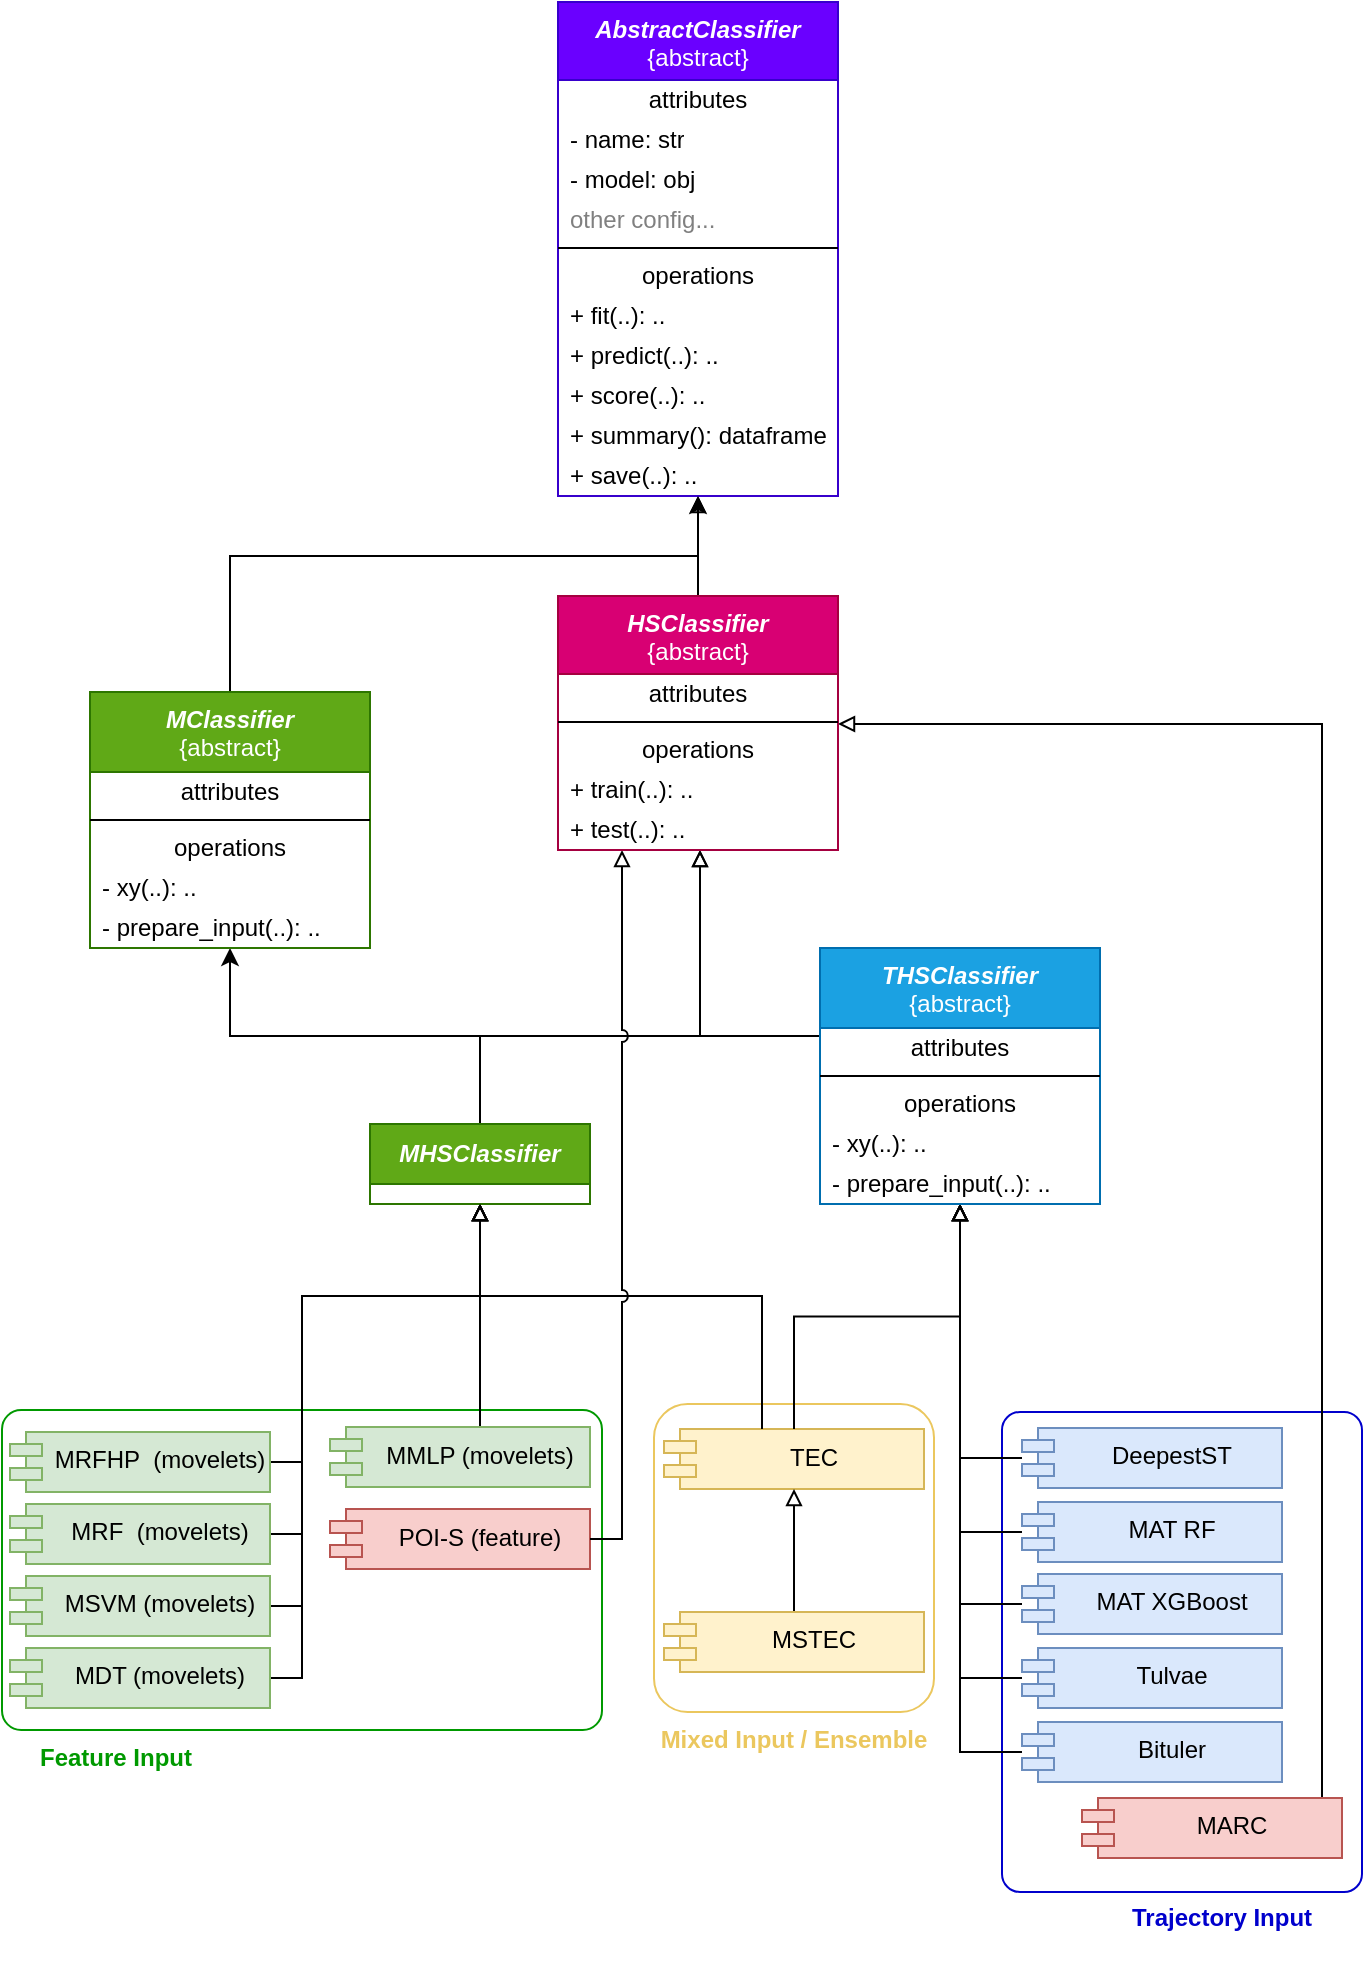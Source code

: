 <mxfile version="24.5.2" type="device">
  <diagram name="Página-1" id="LP61a83jaEKIH1iY9CxV">
    <mxGraphModel dx="-461" dy="769" grid="1" gridSize="10" guides="1" tooltips="1" connect="1" arrows="1" fold="1" page="1" pageScale="1" pageWidth="827" pageHeight="1169" math="0" shadow="0">
      <root>
        <mxCell id="0" />
        <mxCell id="1" parent="0" />
        <mxCell id="93U6ZKneUZhr06-tZO5o-1" value="&lt;h4&gt;Trajectory Input&lt;/h4&gt;" style="rounded=1;whiteSpace=wrap;html=1;fillColor=none;verticalAlign=top;labelPosition=right;verticalLabelPosition=bottom;align=left;spacing=-15;spacingTop=0;spacingLeft=-100;spacingRight=0;fontColor=#0000CC;labelBorderColor=none;strokeColor=#0000CC;arcSize=5;" vertex="1" parent="1">
          <mxGeometry x="2220" y="718" width="180" height="240" as="geometry" />
        </mxCell>
        <mxCell id="93U6ZKneUZhr06-tZO5o-2" value="&lt;h4&gt;Mixed Input / Ensemble&lt;/h4&gt;" style="rounded=1;whiteSpace=wrap;html=1;fillColor=none;verticalAlign=top;labelPosition=center;verticalLabelPosition=bottom;align=center;spacing=-15;spacingTop=1;spacingLeft=0;spacingRight=0;fontColor=#EBC75E;labelBorderColor=none;strokeColor=#EBC75E;arcSize=12;" vertex="1" parent="1">
          <mxGeometry x="2046" y="714" width="140" height="154" as="geometry" />
        </mxCell>
        <mxCell id="93U6ZKneUZhr06-tZO5o-3" value="&lt;h4&gt;Feature Input&lt;/h4&gt;" style="rounded=1;whiteSpace=wrap;html=1;fillColor=none;verticalAlign=top;labelPosition=left;verticalLabelPosition=bottom;align=right;spacing=-15;spacingTop=1;spacingLeft=0;spacingRight=-80;fontColor=#009900;labelBorderColor=none;strokeColor=#009900;arcSize=6;" vertex="1" parent="1">
          <mxGeometry x="1720" y="717" width="300" height="160" as="geometry" />
        </mxCell>
        <mxCell id="93U6ZKneUZhr06-tZO5o-4" style="edgeStyle=orthogonalEdgeStyle;rounded=0;orthogonalLoop=1;jettySize=auto;html=1;endArrow=block;endFill=0;" edge="1" parent="1" source="93U6ZKneUZhr06-tZO5o-5" target="93U6ZKneUZhr06-tZO5o-29">
          <mxGeometry relative="1" as="geometry">
            <Array as="points">
              <mxPoint x="1959" y="680" />
              <mxPoint x="1959" y="680" />
            </Array>
          </mxGeometry>
        </mxCell>
        <mxCell id="93U6ZKneUZhr06-tZO5o-5" value="MMLP (movelets)" style="shape=module;align=left;spacingLeft=20;align=center;verticalAlign=top;whiteSpace=wrap;html=1;jettyWidth=16;jettyHeight=6;fillColor=#d5e8d4;strokeColor=#82b366;" vertex="1" parent="1">
          <mxGeometry x="1884" y="725.5" width="130" height="30" as="geometry" />
        </mxCell>
        <mxCell id="93U6ZKneUZhr06-tZO5o-6" value="TEC" style="shape=module;align=left;spacingLeft=20;align=center;verticalAlign=top;whiteSpace=wrap;html=1;jettyWidth=16;jettyHeight=6;fillColor=#fff2cc;strokeColor=#d6b656;" vertex="1" parent="1">
          <mxGeometry x="2051" y="726.5" width="130" height="30" as="geometry" />
        </mxCell>
        <mxCell id="93U6ZKneUZhr06-tZO5o-8" value="POI-S (feature)" style="shape=module;align=left;spacingLeft=20;align=center;verticalAlign=top;whiteSpace=wrap;html=1;jettyWidth=16;jettyHeight=6;fillColor=#f8cecc;strokeColor=#b85450;" vertex="1" parent="1">
          <mxGeometry x="1884" y="766.5" width="130" height="30" as="geometry" />
        </mxCell>
        <mxCell id="93U6ZKneUZhr06-tZO5o-9" style="edgeStyle=orthogonalEdgeStyle;rounded=0;orthogonalLoop=1;jettySize=auto;html=1;endArrow=block;endFill=0;" edge="1" parent="1" source="93U6ZKneUZhr06-tZO5o-10" target="93U6ZKneUZhr06-tZO5o-56">
          <mxGeometry relative="1" as="geometry">
            <Array as="points">
              <mxPoint x="2380" y="374" />
            </Array>
          </mxGeometry>
        </mxCell>
        <mxCell id="93U6ZKneUZhr06-tZO5o-10" value="MARC" style="shape=module;align=left;spacingLeft=20;align=center;verticalAlign=top;whiteSpace=wrap;html=1;jettyWidth=16;jettyHeight=6;fillColor=#f8cecc;strokeColor=#b85450;" vertex="1" parent="1">
          <mxGeometry x="2260" y="911" width="130" height="30" as="geometry" />
        </mxCell>
        <mxCell id="93U6ZKneUZhr06-tZO5o-11" style="edgeStyle=orthogonalEdgeStyle;rounded=0;orthogonalLoop=1;jettySize=auto;html=1;endArrow=block;endFill=0;" edge="1" parent="1" source="93U6ZKneUZhr06-tZO5o-12" target="93U6ZKneUZhr06-tZO5o-29">
          <mxGeometry relative="1" as="geometry">
            <Array as="points">
              <mxPoint x="1870" y="743" />
              <mxPoint x="1870" y="660" />
              <mxPoint x="1959" y="660" />
            </Array>
          </mxGeometry>
        </mxCell>
        <mxCell id="93U6ZKneUZhr06-tZO5o-12" value="MRFHP&amp;nbsp; (movelets)" style="shape=module;align=left;spacingLeft=20;align=center;verticalAlign=top;whiteSpace=wrap;html=1;jettyWidth=16;jettyHeight=6;fillColor=#d5e8d4;strokeColor=#82b366;" vertex="1" parent="1">
          <mxGeometry x="1724" y="728" width="130" height="30" as="geometry" />
        </mxCell>
        <mxCell id="93U6ZKneUZhr06-tZO5o-13" style="edgeStyle=orthogonalEdgeStyle;rounded=0;orthogonalLoop=1;jettySize=auto;html=1;endArrow=block;endFill=0;" edge="1" parent="1" source="93U6ZKneUZhr06-tZO5o-35" target="93U6ZKneUZhr06-tZO5o-29">
          <mxGeometry relative="1" as="geometry">
            <Array as="points">
              <mxPoint x="1870" y="779" />
              <mxPoint x="1870" y="660" />
              <mxPoint x="1959" y="660" />
            </Array>
          </mxGeometry>
        </mxCell>
        <mxCell id="93U6ZKneUZhr06-tZO5o-14" style="edgeStyle=orthogonalEdgeStyle;rounded=0;orthogonalLoop=1;jettySize=auto;html=1;endArrow=block;endFill=0;" edge="1" parent="1" source="93U6ZKneUZhr06-tZO5o-15" target="93U6ZKneUZhr06-tZO5o-29">
          <mxGeometry relative="1" as="geometry">
            <Array as="points">
              <mxPoint x="1870" y="815" />
              <mxPoint x="1870" y="660" />
              <mxPoint x="1959" y="660" />
            </Array>
          </mxGeometry>
        </mxCell>
        <mxCell id="93U6ZKneUZhr06-tZO5o-15" value="MSVM&amp;nbsp;(movelets)" style="shape=module;align=left;spacingLeft=20;align=center;verticalAlign=top;whiteSpace=wrap;html=1;jettyWidth=16;jettyHeight=6;fillColor=#d5e8d4;strokeColor=#82b366;" vertex="1" parent="1">
          <mxGeometry x="1724" y="800" width="130" height="30" as="geometry" />
        </mxCell>
        <mxCell id="93U6ZKneUZhr06-tZO5o-16" style="edgeStyle=orthogonalEdgeStyle;rounded=0;orthogonalLoop=1;jettySize=auto;html=1;endArrow=block;endFill=0;" edge="1" parent="1" source="93U6ZKneUZhr06-tZO5o-17" target="93U6ZKneUZhr06-tZO5o-65">
          <mxGeometry relative="1" as="geometry">
            <Array as="points">
              <mxPoint x="2199" y="741" />
            </Array>
          </mxGeometry>
        </mxCell>
        <mxCell id="93U6ZKneUZhr06-tZO5o-17" value="DeepestST" style="shape=module;align=left;spacingLeft=20;align=center;verticalAlign=top;whiteSpace=wrap;html=1;jettyWidth=16;jettyHeight=6;fillColor=#dae8fc;strokeColor=#6c8ebf;" vertex="1" parent="1">
          <mxGeometry x="2230" y="726" width="130" height="30" as="geometry" />
        </mxCell>
        <mxCell id="93U6ZKneUZhr06-tZO5o-18" style="edgeStyle=orthogonalEdgeStyle;rounded=0;orthogonalLoop=1;jettySize=auto;html=1;endArrow=block;endFill=0;" edge="1" parent="1" source="93U6ZKneUZhr06-tZO5o-19" target="93U6ZKneUZhr06-tZO5o-65">
          <mxGeometry relative="1" as="geometry">
            <Array as="points">
              <mxPoint x="2199" y="778" />
            </Array>
          </mxGeometry>
        </mxCell>
        <mxCell id="93U6ZKneUZhr06-tZO5o-19" value="MAT RF" style="shape=module;align=left;spacingLeft=20;align=center;verticalAlign=top;whiteSpace=wrap;html=1;jettyWidth=16;jettyHeight=6;fillColor=#dae8fc;strokeColor=#6c8ebf;" vertex="1" parent="1">
          <mxGeometry x="2230" y="763" width="130" height="30" as="geometry" />
        </mxCell>
        <mxCell id="93U6ZKneUZhr06-tZO5o-20" style="edgeStyle=orthogonalEdgeStyle;rounded=0;orthogonalLoop=1;jettySize=auto;html=1;endArrow=block;endFill=0;" edge="1" parent="1" source="93U6ZKneUZhr06-tZO5o-21" target="93U6ZKneUZhr06-tZO5o-65">
          <mxGeometry relative="1" as="geometry">
            <Array as="points">
              <mxPoint x="2199" y="814" />
            </Array>
          </mxGeometry>
        </mxCell>
        <mxCell id="93U6ZKneUZhr06-tZO5o-21" value="MAT XGBoost" style="shape=module;align=left;spacingLeft=20;align=center;verticalAlign=top;whiteSpace=wrap;html=1;jettyWidth=16;jettyHeight=6;fillColor=#dae8fc;strokeColor=#6c8ebf;" vertex="1" parent="1">
          <mxGeometry x="2230" y="799" width="130" height="30" as="geometry" />
        </mxCell>
        <mxCell id="93U6ZKneUZhr06-tZO5o-22" style="edgeStyle=orthogonalEdgeStyle;rounded=0;orthogonalLoop=1;jettySize=auto;html=1;endArrow=block;endFill=0;" edge="1" parent="1" source="93U6ZKneUZhr06-tZO5o-23" target="93U6ZKneUZhr06-tZO5o-65">
          <mxGeometry relative="1" as="geometry">
            <Array as="points">
              <mxPoint x="2199" y="851" />
            </Array>
          </mxGeometry>
        </mxCell>
        <mxCell id="93U6ZKneUZhr06-tZO5o-23" value="Tulvae" style="shape=module;align=left;spacingLeft=20;align=center;verticalAlign=top;whiteSpace=wrap;html=1;jettyWidth=16;jettyHeight=6;fillColor=#dae8fc;strokeColor=#6c8ebf;" vertex="1" parent="1">
          <mxGeometry x="2230" y="836" width="130" height="30" as="geometry" />
        </mxCell>
        <mxCell id="93U6ZKneUZhr06-tZO5o-24" style="edgeStyle=orthogonalEdgeStyle;rounded=0;orthogonalLoop=1;jettySize=auto;html=1;endArrow=block;endFill=0;" edge="1" parent="1" source="93U6ZKneUZhr06-tZO5o-25" target="93U6ZKneUZhr06-tZO5o-65">
          <mxGeometry relative="1" as="geometry">
            <Array as="points">
              <mxPoint x="2199" y="888" />
            </Array>
          </mxGeometry>
        </mxCell>
        <mxCell id="93U6ZKneUZhr06-tZO5o-25" value="Bituler" style="shape=module;align=left;spacingLeft=20;align=center;verticalAlign=top;whiteSpace=wrap;html=1;jettyWidth=16;jettyHeight=6;fillColor=#dae8fc;strokeColor=#6c8ebf;" vertex="1" parent="1">
          <mxGeometry x="2230" y="873" width="130" height="30" as="geometry" />
        </mxCell>
        <mxCell id="93U6ZKneUZhr06-tZO5o-26" style="edgeStyle=orthogonalEdgeStyle;rounded=0;orthogonalLoop=1;jettySize=auto;html=1;endArrow=block;endFill=0;" edge="1" parent="1" source="93U6ZKneUZhr06-tZO5o-56" target="93U6ZKneUZhr06-tZO5o-40">
          <mxGeometry relative="1" as="geometry" />
        </mxCell>
        <mxCell id="93U6ZKneUZhr06-tZO5o-28" style="edgeStyle=orthogonalEdgeStyle;rounded=0;orthogonalLoop=1;jettySize=auto;html=1;endArrow=block;endFill=0;" edge="1" parent="1" source="93U6ZKneUZhr06-tZO5o-29" target="93U6ZKneUZhr06-tZO5o-56">
          <mxGeometry relative="1" as="geometry">
            <Array as="points">
              <mxPoint x="1959" y="530" />
              <mxPoint x="2069" y="530" />
              <mxPoint x="2069" y="334" />
            </Array>
          </mxGeometry>
        </mxCell>
        <mxCell id="93U6ZKneUZhr06-tZO5o-80" style="edgeStyle=orthogonalEdgeStyle;rounded=0;orthogonalLoop=1;jettySize=auto;html=1;" edge="1" parent="1" source="93U6ZKneUZhr06-tZO5o-29" target="93U6ZKneUZhr06-tZO5o-74">
          <mxGeometry relative="1" as="geometry" />
        </mxCell>
        <mxCell id="93U6ZKneUZhr06-tZO5o-29" value="MHSClassifier" style="swimlane;fontStyle=3;childLayout=stackLayout;horizontal=1;startSize=30;horizontalStack=0;resizeParent=1;resizeParentMax=0;resizeLast=0;collapsible=1;marginBottom=0;whiteSpace=wrap;html=1;fillColor=#60a917;fontColor=#ffffff;strokeColor=#2D7600;" vertex="1" parent="1">
          <mxGeometry x="1904" y="574" width="110" height="40" as="geometry" />
        </mxCell>
        <mxCell id="93U6ZKneUZhr06-tZO5o-31" style="edgeStyle=orthogonalEdgeStyle;rounded=0;orthogonalLoop=1;jettySize=auto;html=1;endArrow=block;endFill=0;" edge="1" parent="1" source="93U6ZKneUZhr06-tZO5o-65" target="93U6ZKneUZhr06-tZO5o-56">
          <mxGeometry relative="1" as="geometry">
            <Array as="points">
              <mxPoint x="2069" y="530" />
            </Array>
          </mxGeometry>
        </mxCell>
        <mxCell id="93U6ZKneUZhr06-tZO5o-33" style="edgeStyle=orthogonalEdgeStyle;rounded=0;orthogonalLoop=1;jettySize=auto;html=1;endArrow=block;endFill=0;" edge="1" parent="1" source="93U6ZKneUZhr06-tZO5o-34" target="93U6ZKneUZhr06-tZO5o-29">
          <mxGeometry relative="1" as="geometry">
            <Array as="points">
              <mxPoint x="1870" y="851" />
              <mxPoint x="1870" y="660" />
              <mxPoint x="1959" y="660" />
            </Array>
          </mxGeometry>
        </mxCell>
        <mxCell id="93U6ZKneUZhr06-tZO5o-34" value="MDT (movelets)" style="shape=module;align=left;spacingLeft=20;align=center;verticalAlign=top;whiteSpace=wrap;html=1;jettyWidth=16;jettyHeight=6;fillColor=#d5e8d4;strokeColor=#82b366;" vertex="1" parent="1">
          <mxGeometry x="1724" y="836" width="130" height="30" as="geometry" />
        </mxCell>
        <mxCell id="93U6ZKneUZhr06-tZO5o-35" value="MRF&amp;nbsp; (movelets)" style="shape=module;align=left;spacingLeft=20;align=center;verticalAlign=top;whiteSpace=wrap;html=1;jettyWidth=16;jettyHeight=6;fillColor=#d5e8d4;strokeColor=#82b366;" vertex="1" parent="1">
          <mxGeometry x="1724" y="764" width="130" height="30" as="geometry" />
        </mxCell>
        <mxCell id="93U6ZKneUZhr06-tZO5o-36" style="edgeStyle=orthogonalEdgeStyle;rounded=0;orthogonalLoop=1;jettySize=auto;html=1;endArrow=block;endFill=0;" edge="1" parent="1" source="93U6ZKneUZhr06-tZO5o-6" target="93U6ZKneUZhr06-tZO5o-65">
          <mxGeometry relative="1" as="geometry" />
        </mxCell>
        <mxCell id="93U6ZKneUZhr06-tZO5o-37" style="edgeStyle=orthogonalEdgeStyle;rounded=0;orthogonalLoop=1;jettySize=auto;html=1;endArrow=block;endFill=0;" edge="1" parent="1" source="93U6ZKneUZhr06-tZO5o-6" target="93U6ZKneUZhr06-tZO5o-29">
          <mxGeometry relative="1" as="geometry">
            <Array as="points">
              <mxPoint x="2100" y="660" />
              <mxPoint x="1959" y="660" />
            </Array>
          </mxGeometry>
        </mxCell>
        <mxCell id="93U6ZKneUZhr06-tZO5o-38" style="edgeStyle=orthogonalEdgeStyle;rounded=0;orthogonalLoop=1;jettySize=auto;html=1;endArrow=block;endFill=0;" edge="1" parent="1" source="93U6ZKneUZhr06-tZO5o-39" target="93U6ZKneUZhr06-tZO5o-6">
          <mxGeometry relative="1" as="geometry" />
        </mxCell>
        <mxCell id="93U6ZKneUZhr06-tZO5o-39" value="MSTEC" style="shape=module;align=left;spacingLeft=20;align=center;verticalAlign=top;whiteSpace=wrap;html=1;jettyWidth=16;jettyHeight=6;fillColor=#fff2cc;strokeColor=#d6b656;" vertex="1" parent="1">
          <mxGeometry x="2051" y="818" width="130" height="30" as="geometry" />
        </mxCell>
        <mxCell id="93U6ZKneUZhr06-tZO5o-7" style="edgeStyle=orthogonalEdgeStyle;rounded=0;orthogonalLoop=1;jettySize=auto;html=1;endArrow=block;endFill=0;jumpStyle=arc;" edge="1" parent="1" source="93U6ZKneUZhr06-tZO5o-8" target="93U6ZKneUZhr06-tZO5o-56">
          <mxGeometry relative="1" as="geometry">
            <Array as="points">
              <mxPoint x="2030" y="782" />
              <mxPoint x="2030" y="334" />
            </Array>
          </mxGeometry>
        </mxCell>
        <mxCell id="93U6ZKneUZhr06-tZO5o-40" value="&lt;span style=&quot;font-style: italic; font-weight: 700;&quot;&gt;AbstractClassifier&lt;/span&gt;&lt;br&gt;{abstract}" style="swimlane;fontStyle=0;align=center;verticalAlign=top;childLayout=stackLayout;horizontal=1;startSize=39;horizontalStack=0;resizeParent=1;resizeParentMax=0;resizeLast=0;collapsible=0;marginBottom=0;html=1;whiteSpace=wrap;fillColor=#6a00ff;fontColor=#ffffff;strokeColor=#3700CC;" vertex="1" parent="1">
          <mxGeometry x="1998" y="13" width="140" height="247" as="geometry" />
        </mxCell>
        <mxCell id="93U6ZKneUZhr06-tZO5o-41" value="attributes" style="text;html=1;strokeColor=none;fillColor=none;align=center;verticalAlign=middle;spacingLeft=4;spacingRight=4;overflow=hidden;rotatable=0;points=[[0,0.5],[1,0.5]];portConstraint=eastwest;whiteSpace=wrap;" vertex="1" parent="93U6ZKneUZhr06-tZO5o-40">
          <mxGeometry y="39" width="140" height="20" as="geometry" />
        </mxCell>
        <mxCell id="93U6ZKneUZhr06-tZO5o-42" value="- name: str" style="text;html=1;strokeColor=none;fillColor=none;align=left;verticalAlign=middle;spacingLeft=4;spacingRight=4;overflow=hidden;rotatable=0;points=[[0,0.5],[1,0.5]];portConstraint=eastwest;whiteSpace=wrap;" vertex="1" parent="93U6ZKneUZhr06-tZO5o-40">
          <mxGeometry y="59" width="140" height="20" as="geometry" />
        </mxCell>
        <mxCell id="93U6ZKneUZhr06-tZO5o-50" value="- model: obj" style="text;html=1;strokeColor=none;fillColor=none;align=left;verticalAlign=middle;spacingLeft=4;spacingRight=4;overflow=hidden;rotatable=0;points=[[0,0.5],[1,0.5]];portConstraint=eastwest;whiteSpace=wrap;" vertex="1" parent="93U6ZKneUZhr06-tZO5o-40">
          <mxGeometry y="79" width="140" height="20" as="geometry" />
        </mxCell>
        <mxCell id="93U6ZKneUZhr06-tZO5o-43" value="other config..." style="text;html=1;strokeColor=none;fillColor=none;align=left;verticalAlign=middle;spacingLeft=4;spacingRight=4;overflow=hidden;rotatable=0;points=[[0,0.5],[1,0.5]];portConstraint=eastwest;fontColor=#808080;whiteSpace=wrap;" vertex="1" parent="93U6ZKneUZhr06-tZO5o-40">
          <mxGeometry y="99" width="140" height="20" as="geometry" />
        </mxCell>
        <mxCell id="93U6ZKneUZhr06-tZO5o-45" value="" style="line;strokeWidth=1;fillColor=none;align=left;verticalAlign=middle;spacingTop=-1;spacingLeft=3;spacingRight=3;rotatable=0;labelPosition=right;points=[];portConstraint=eastwest;" vertex="1" parent="93U6ZKneUZhr06-tZO5o-40">
          <mxGeometry y="119" width="140" height="8" as="geometry" />
        </mxCell>
        <mxCell id="93U6ZKneUZhr06-tZO5o-46" value="operations" style="text;html=1;strokeColor=none;fillColor=none;align=center;verticalAlign=middle;spacingLeft=4;spacingRight=4;overflow=hidden;rotatable=0;points=[[0,0.5],[1,0.5]];portConstraint=eastwest;whiteSpace=wrap;" vertex="1" parent="93U6ZKneUZhr06-tZO5o-40">
          <mxGeometry y="127" width="140" height="20" as="geometry" />
        </mxCell>
        <mxCell id="93U6ZKneUZhr06-tZO5o-47" value="+ fit(..): .." style="text;html=1;strokeColor=none;fillColor=none;align=left;verticalAlign=middle;spacingLeft=4;spacingRight=4;overflow=hidden;rotatable=0;points=[[0,0.5],[1,0.5]];portConstraint=eastwest;whiteSpace=wrap;" vertex="1" parent="93U6ZKneUZhr06-tZO5o-40">
          <mxGeometry y="147" width="140" height="20" as="geometry" />
        </mxCell>
        <mxCell id="93U6ZKneUZhr06-tZO5o-52" value="+ predict(..): .." style="text;html=1;strokeColor=none;fillColor=none;align=left;verticalAlign=middle;spacingLeft=4;spacingRight=4;overflow=hidden;rotatable=0;points=[[0,0.5],[1,0.5]];portConstraint=eastwest;whiteSpace=wrap;" vertex="1" parent="93U6ZKneUZhr06-tZO5o-40">
          <mxGeometry y="167" width="140" height="20" as="geometry" />
        </mxCell>
        <mxCell id="93U6ZKneUZhr06-tZO5o-53" value="+ score(..): .." style="text;html=1;strokeColor=none;fillColor=none;align=left;verticalAlign=middle;spacingLeft=4;spacingRight=4;overflow=hidden;rotatable=0;points=[[0,0.5],[1,0.5]];portConstraint=eastwest;whiteSpace=wrap;" vertex="1" parent="93U6ZKneUZhr06-tZO5o-40">
          <mxGeometry y="187" width="140" height="20" as="geometry" />
        </mxCell>
        <mxCell id="93U6ZKneUZhr06-tZO5o-54" value="+ summary(): dataframe" style="text;html=1;strokeColor=none;fillColor=none;align=left;verticalAlign=middle;spacingLeft=4;spacingRight=4;overflow=hidden;rotatable=0;points=[[0,0.5],[1,0.5]];portConstraint=eastwest;whiteSpace=wrap;" vertex="1" parent="93U6ZKneUZhr06-tZO5o-40">
          <mxGeometry y="207" width="140" height="20" as="geometry" />
        </mxCell>
        <mxCell id="93U6ZKneUZhr06-tZO5o-55" value="+ save(..): .." style="text;html=1;strokeColor=none;fillColor=none;align=left;verticalAlign=middle;spacingLeft=4;spacingRight=4;overflow=hidden;rotatable=0;points=[[0,0.5],[1,0.5]];portConstraint=eastwest;whiteSpace=wrap;" vertex="1" parent="93U6ZKneUZhr06-tZO5o-40">
          <mxGeometry y="227" width="140" height="20" as="geometry" />
        </mxCell>
        <mxCell id="93U6ZKneUZhr06-tZO5o-56" value="&lt;b&gt;&lt;i&gt;HSClassifier&lt;/i&gt;&lt;/b&gt;&lt;br&gt;{abstract}" style="swimlane;fontStyle=0;align=center;verticalAlign=top;childLayout=stackLayout;horizontal=1;startSize=39;horizontalStack=0;resizeParent=1;resizeParentMax=0;resizeLast=0;collapsible=0;marginBottom=0;html=1;whiteSpace=wrap;fillColor=#d80073;fontColor=#ffffff;strokeColor=#A50040;" vertex="1" parent="1">
          <mxGeometry x="1998" y="310" width="140" height="127" as="geometry" />
        </mxCell>
        <mxCell id="93U6ZKneUZhr06-tZO5o-57" value="attributes" style="text;html=1;strokeColor=none;fillColor=none;align=center;verticalAlign=middle;spacingLeft=4;spacingRight=4;overflow=hidden;rotatable=0;points=[[0,0.5],[1,0.5]];portConstraint=eastwest;whiteSpace=wrap;" vertex="1" parent="93U6ZKneUZhr06-tZO5o-56">
          <mxGeometry y="39" width="140" height="20" as="geometry" />
        </mxCell>
        <mxCell id="93U6ZKneUZhr06-tZO5o-61" value="" style="line;strokeWidth=1;fillColor=none;align=left;verticalAlign=middle;spacingTop=-1;spacingLeft=3;spacingRight=3;rotatable=0;labelPosition=right;points=[];portConstraint=eastwest;" vertex="1" parent="93U6ZKneUZhr06-tZO5o-56">
          <mxGeometry y="59" width="140" height="8" as="geometry" />
        </mxCell>
        <mxCell id="93U6ZKneUZhr06-tZO5o-62" value="operations" style="text;html=1;strokeColor=none;fillColor=none;align=center;verticalAlign=middle;spacingLeft=4;spacingRight=4;overflow=hidden;rotatable=0;points=[[0,0.5],[1,0.5]];portConstraint=eastwest;whiteSpace=wrap;" vertex="1" parent="93U6ZKneUZhr06-tZO5o-56">
          <mxGeometry y="67" width="140" height="20" as="geometry" />
        </mxCell>
        <mxCell id="93U6ZKneUZhr06-tZO5o-63" value="+ train(..): .." style="text;html=1;strokeColor=none;fillColor=none;align=left;verticalAlign=middle;spacingLeft=4;spacingRight=4;overflow=hidden;rotatable=0;points=[[0,0.5],[1,0.5]];portConstraint=eastwest;whiteSpace=wrap;" vertex="1" parent="93U6ZKneUZhr06-tZO5o-56">
          <mxGeometry y="87" width="140" height="20" as="geometry" />
        </mxCell>
        <mxCell id="93U6ZKneUZhr06-tZO5o-64" value="+ test(..): .." style="text;html=1;strokeColor=none;fillColor=none;align=left;verticalAlign=middle;spacingLeft=4;spacingRight=4;overflow=hidden;rotatable=0;points=[[0,0.5],[1,0.5]];portConstraint=eastwest;whiteSpace=wrap;" vertex="1" parent="93U6ZKneUZhr06-tZO5o-56">
          <mxGeometry y="107" width="140" height="20" as="geometry" />
        </mxCell>
        <mxCell id="93U6ZKneUZhr06-tZO5o-65" value="&lt;b&gt;&lt;i&gt;THSClassifier&lt;/i&gt;&lt;/b&gt;&lt;br&gt;{abstract}" style="swimlane;fontStyle=0;align=center;verticalAlign=top;childLayout=stackLayout;horizontal=1;startSize=40;horizontalStack=0;resizeParent=1;resizeParentMax=0;resizeLast=0;collapsible=0;marginBottom=0;html=1;whiteSpace=wrap;fillColor=#1ba1e2;fontColor=#ffffff;strokeColor=#006EAF;" vertex="1" parent="1">
          <mxGeometry x="2129" y="486" width="140" height="128" as="geometry" />
        </mxCell>
        <mxCell id="93U6ZKneUZhr06-tZO5o-66" value="attributes" style="text;html=1;strokeColor=none;fillColor=none;align=center;verticalAlign=middle;spacingLeft=4;spacingRight=4;overflow=hidden;rotatable=0;points=[[0,0.5],[1,0.5]];portConstraint=eastwest;whiteSpace=wrap;" vertex="1" parent="93U6ZKneUZhr06-tZO5o-65">
          <mxGeometry y="40" width="140" height="20" as="geometry" />
        </mxCell>
        <mxCell id="93U6ZKneUZhr06-tZO5o-70" value="" style="line;strokeWidth=1;fillColor=none;align=left;verticalAlign=middle;spacingTop=-1;spacingLeft=3;spacingRight=3;rotatable=0;labelPosition=right;points=[];portConstraint=eastwest;" vertex="1" parent="93U6ZKneUZhr06-tZO5o-65">
          <mxGeometry y="60" width="140" height="8" as="geometry" />
        </mxCell>
        <mxCell id="93U6ZKneUZhr06-tZO5o-71" value="operations" style="text;html=1;strokeColor=none;fillColor=none;align=center;verticalAlign=middle;spacingLeft=4;spacingRight=4;overflow=hidden;rotatable=0;points=[[0,0.5],[1,0.5]];portConstraint=eastwest;whiteSpace=wrap;" vertex="1" parent="93U6ZKneUZhr06-tZO5o-65">
          <mxGeometry y="68" width="140" height="20" as="geometry" />
        </mxCell>
        <mxCell id="93U6ZKneUZhr06-tZO5o-72" value="- xy(..): .." style="text;html=1;strokeColor=none;fillColor=none;align=left;verticalAlign=middle;spacingLeft=4;spacingRight=4;overflow=hidden;rotatable=0;points=[[0,0.5],[1,0.5]];portConstraint=eastwest;whiteSpace=wrap;" vertex="1" parent="93U6ZKneUZhr06-tZO5o-65">
          <mxGeometry y="88" width="140" height="20" as="geometry" />
        </mxCell>
        <mxCell id="93U6ZKneUZhr06-tZO5o-73" value="- prepare_input(..): .." style="text;html=1;strokeColor=none;fillColor=none;align=left;verticalAlign=middle;spacingLeft=4;spacingRight=4;overflow=hidden;rotatable=0;points=[[0,0.5],[1,0.5]];portConstraint=eastwest;whiteSpace=wrap;" vertex="1" parent="93U6ZKneUZhr06-tZO5o-65">
          <mxGeometry y="108" width="140" height="20" as="geometry" />
        </mxCell>
        <mxCell id="93U6ZKneUZhr06-tZO5o-81" style="edgeStyle=orthogonalEdgeStyle;rounded=0;orthogonalLoop=1;jettySize=auto;html=1;" edge="1" parent="1" source="93U6ZKneUZhr06-tZO5o-74" target="93U6ZKneUZhr06-tZO5o-40">
          <mxGeometry relative="1" as="geometry">
            <Array as="points">
              <mxPoint x="1834" y="290" />
              <mxPoint x="2068" y="290" />
            </Array>
          </mxGeometry>
        </mxCell>
        <mxCell id="93U6ZKneUZhr06-tZO5o-74" value="&lt;b&gt;&lt;i&gt;MClassifier&lt;/i&gt;&lt;/b&gt;&lt;br&gt;{abstract}" style="swimlane;fontStyle=0;align=center;verticalAlign=top;childLayout=stackLayout;horizontal=1;startSize=40;horizontalStack=0;resizeParent=1;resizeParentMax=0;resizeLast=0;collapsible=0;marginBottom=0;html=1;whiteSpace=wrap;fillColor=#60a917;fontColor=#ffffff;strokeColor=#2D7600;" vertex="1" parent="1">
          <mxGeometry x="1764" y="358" width="140" height="128" as="geometry" />
        </mxCell>
        <mxCell id="93U6ZKneUZhr06-tZO5o-75" value="attributes" style="text;html=1;strokeColor=none;fillColor=none;align=center;verticalAlign=middle;spacingLeft=4;spacingRight=4;overflow=hidden;rotatable=0;points=[[0,0.5],[1,0.5]];portConstraint=eastwest;whiteSpace=wrap;" vertex="1" parent="93U6ZKneUZhr06-tZO5o-74">
          <mxGeometry y="40" width="140" height="20" as="geometry" />
        </mxCell>
        <mxCell id="93U6ZKneUZhr06-tZO5o-76" value="" style="line;strokeWidth=1;fillColor=none;align=left;verticalAlign=middle;spacingTop=-1;spacingLeft=3;spacingRight=3;rotatable=0;labelPosition=right;points=[];portConstraint=eastwest;" vertex="1" parent="93U6ZKneUZhr06-tZO5o-74">
          <mxGeometry y="60" width="140" height="8" as="geometry" />
        </mxCell>
        <mxCell id="93U6ZKneUZhr06-tZO5o-77" value="operations" style="text;html=1;strokeColor=none;fillColor=none;align=center;verticalAlign=middle;spacingLeft=4;spacingRight=4;overflow=hidden;rotatable=0;points=[[0,0.5],[1,0.5]];portConstraint=eastwest;whiteSpace=wrap;" vertex="1" parent="93U6ZKneUZhr06-tZO5o-74">
          <mxGeometry y="68" width="140" height="20" as="geometry" />
        </mxCell>
        <mxCell id="93U6ZKneUZhr06-tZO5o-78" value="- xy(..): .." style="text;html=1;strokeColor=none;fillColor=none;align=left;verticalAlign=middle;spacingLeft=4;spacingRight=4;overflow=hidden;rotatable=0;points=[[0,0.5],[1,0.5]];portConstraint=eastwest;whiteSpace=wrap;" vertex="1" parent="93U6ZKneUZhr06-tZO5o-74">
          <mxGeometry y="88" width="140" height="20" as="geometry" />
        </mxCell>
        <mxCell id="93U6ZKneUZhr06-tZO5o-79" value="- prepare_input(..): .." style="text;html=1;strokeColor=none;fillColor=none;align=left;verticalAlign=middle;spacingLeft=4;spacingRight=4;overflow=hidden;rotatable=0;points=[[0,0.5],[1,0.5]];portConstraint=eastwest;whiteSpace=wrap;" vertex="1" parent="93U6ZKneUZhr06-tZO5o-74">
          <mxGeometry y="108" width="140" height="20" as="geometry" />
        </mxCell>
      </root>
    </mxGraphModel>
  </diagram>
</mxfile>
